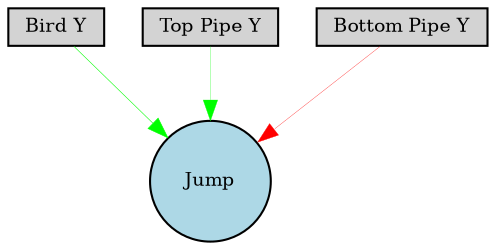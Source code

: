 digraph {
	node [fontsize=9 height=0.2 shape=circle width=0.2]
	"Bird Y" [fillcolor=lightgray shape=box style=filled]
	"Top Pipe Y" [fillcolor=lightgray shape=box style=filled]
	"Bottom Pipe Y" [fillcolor=lightgray shape=box style=filled]
	Jump [fillcolor=lightblue style=filled]
	"Bird Y" -> Jump [color=green penwidth=0.27066394374774083 style=solid]
	"Top Pipe Y" -> Jump [color=green penwidth=0.13914922199906865 style=solid]
	"Bottom Pipe Y" -> Jump [color=red penwidth=0.15349412357166387 style=solid]
}

